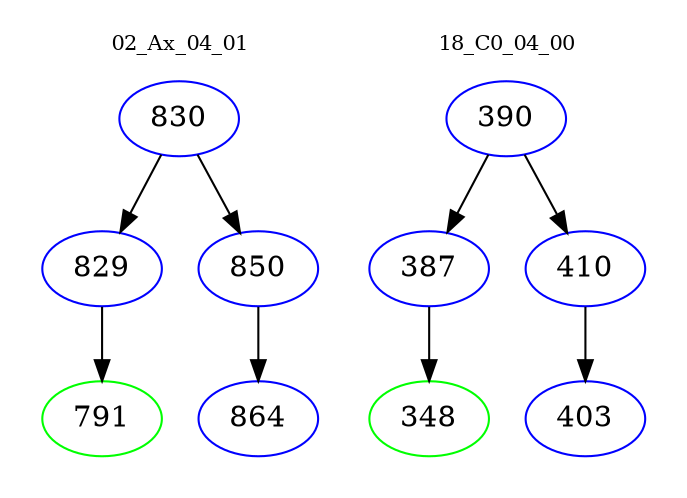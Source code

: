 digraph{
subgraph cluster_0 {
color = white
label = "02_Ax_04_01";
fontsize=10;
T0_830 [label="830", color="blue"]
T0_830 -> T0_829 [color="black"]
T0_829 [label="829", color="blue"]
T0_829 -> T0_791 [color="black"]
T0_791 [label="791", color="green"]
T0_830 -> T0_850 [color="black"]
T0_850 [label="850", color="blue"]
T0_850 -> T0_864 [color="black"]
T0_864 [label="864", color="blue"]
}
subgraph cluster_1 {
color = white
label = "18_C0_04_00";
fontsize=10;
T1_390 [label="390", color="blue"]
T1_390 -> T1_387 [color="black"]
T1_387 [label="387", color="blue"]
T1_387 -> T1_348 [color="black"]
T1_348 [label="348", color="green"]
T1_390 -> T1_410 [color="black"]
T1_410 [label="410", color="blue"]
T1_410 -> T1_403 [color="black"]
T1_403 [label="403", color="blue"]
}
}
